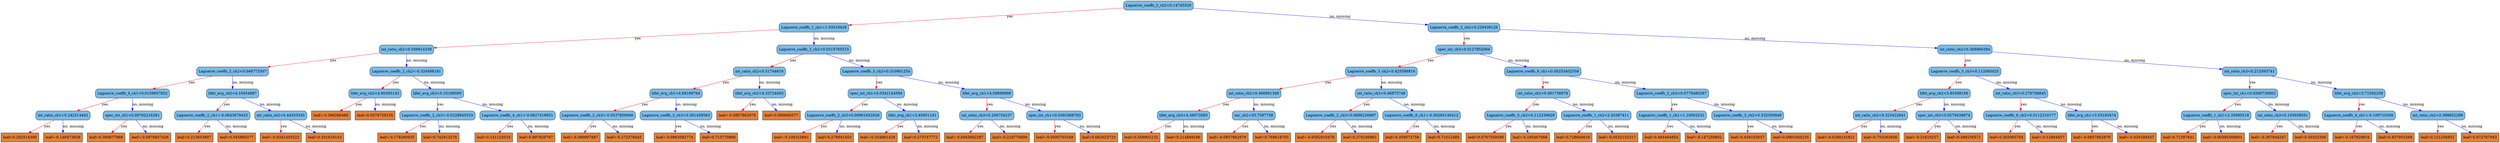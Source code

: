 digraph {
	graph [bb="0,0,7886.8,567",
		rankdir=TB
	];
	node [label="\N"];
	0	[fillcolor="#78bceb",
		height=0.5,
		label="Laguerre_coeffs_2_ch2<0.14745529",
		pos="3959.9,549",
		shape=box,
		style="filled, rounded",
		width=3.0139];
	1	[fillcolor="#78bceb",
		height=0.5,
		label="Laguerre_coeffs_1_ch1<1.03519428",
		pos="2616.9,460.5",
		shape=box,
		style="filled, rounded",
		width=3.0139];
	0 -> 1	[color="#FF0000",
		label=yes,
		lp="3417.9,504.75",
		pos="e,2725.7,468.51 3851.1,540.99 3602.8,525 2995.9,485.91 2737,469.24"];
	2	[fillcolor="#78bceb",
		height=0.5,
		label="Laguerre_coeffs_2_ch2<0.229438126",
		pos="4661.9,460.5",
		shape=box,
		style="filled, rounded",
		width=3.1076];
	0 -> 2	[color="#0000FF",
		label="no, missing",
		lp="4405.8,504.75",
		pos="e,4549.5,475.35 4068.8,534.58 4195.9,518.92 4405.5,493.09 4538.5,476.71"];
	3	[fillcolor="#78bceb",
		height=0.5,
		label="int_ratio_ch2<0.509914339",
		pos="1257.9,372",
		shape=box,
		style="filled, rounded",
		width=2.3264];
	1 -> 3	[color="#FF0000",
		label=yes,
		lp="2068.9,416.25",
		pos="e,1341.8,378.34 2508,452.57 2248.6,436.06 1598,394.65 1353.1,379.06"];
	4	[fillcolor="#78bceb",
		height=0.5,
		label="Laguerre_coeffs_2_ch2<0.0315765515",
		pos="2616.9,372",
		shape=box,
		style="filled, rounded",
		width=3.2014];
	1 -> 4	[color="#0000FF",
		label="no, missing",
		lp="2648.8,416.25",
		pos="e,2616.9,390.35 2616.9,442.41 2616.9,430.76 2616.9,415.05 2616.9,401.52"];
	5	[fillcolor="#78bceb",
		height=0.5,
		label="spec_int_ch3<0.0127852084",
		pos="4661.9,372",
		shape=box,
		style="filled, rounded",
		width=2.4097];
	2 -> 5	[color="#FF0000",
		label=yes,
		lp="4670.9,416.25",
		pos="e,4661.9,390.35 4661.9,442.41 4661.9,430.76 4661.9,415.05 4661.9,401.52"];
	6	[fillcolor="#78bceb",
		height=0.5,
		label="int_ratio_ch2<0.368866384",
		pos="6196.9,372",
		shape=box,
		style="filled, rounded",
		width=2.3264];
	2 -> 6	[color="#0000FF",
		label="no, missing",
		lp="5598.8,416.25",
		pos="e,6113,377.72 4774.1,453.17 5063.7,436.86 5832.1,393.56 6101.7,378.36"];
	7	[fillcolor="#78bceb",
		height=0.5,
		label="Laguerre_coeffs_2_ch2<0.046773307",
		pos="760.88,283.5",
		shape=box,
		style="filled, rounded",
		width=3.1076];
	3 -> 7	[color="#FF0000",
		label=yes,
		lp="1063.9,327.75",
		pos="e,861.16,301.95 1173.8,356.38 1090.9,341.95 963.72,319.8 872.39,303.91"];
	8	[fillcolor="#78bceb",
		height=0.5,
		label="Laguerre_coeffs_2_ch2<-0.326498181",
		pos="1257.9,283.5",
		shape=box,
		style="filled, rounded",
		width=3.1701];
	3 -> 8	[color="#0000FF",
		label="no, missing",
		lp="1289.8,327.75",
		pos="e,1257.9,301.85 1257.9,353.91 1257.9,342.26 1257.9,326.55 1257.9,313.02"];
	9	[fillcolor="#78bceb",
		height=0.5,
		label="int_ratio_ch2<0.51744616",
		pos="2385.9,283.5",
		shape=box,
		style="filled, rounded",
		width=2.2326];
	4 -> 9	[color="#FF0000",
		label=yes,
		lp="2531.9,327.75",
		pos="e,2432.3,301.87 2570.4,353.6 2533.7,339.85 2482.2,320.58 2443,305.89"];
	10	[fillcolor="#78bceb",
		height=0.5,
		label="Laguerre_coeffs_3_ch2<0.310901254",
		pos="2796.9,283.5",
		shape=box,
		style="filled, rounded",
		width=3.1076];
	4 -> 10	[color="#0000FF",
		label="no, missing",
		lp="2755.8,327.75",
		pos="e,2760.6,301.91 2652.9,353.7 2680.9,340.25 2719.9,321.49 2750.3,306.89"];
	15	[fillcolor="#78bceb",
		height=0.5,
		label="Laguerre_coeffs_4_ch1<0.0159857832",
		pos="412.88,195",
		shape=box,
		style="filled, rounded",
		width=3.2014];
	7 -> 15	[color="#FF0000",
		label=yes,
		lp="627.88,239.25",
		pos="e,483.07,213.45 690.87,265.1 633.97,250.96 553.65,230.99 493.96,216.15"];
	16	[fillcolor="#78bceb",
		height=0.5,
		label="lifet_avg_ch2<4.16454887",
		pos="760.88,195",
		shape=box,
		style="filled, rounded",
		width=2.2639];
	7 -> 16	[color="#0000FF",
		label="no, missing",
		lp="792.75,239.25",
		pos="e,760.88,213.35 760.88,265.41 760.88,253.76 760.88,238.05 760.88,224.52"];
	17	[fillcolor="#78bceb",
		height=0.5,
		label="lifet_avg_ch2<4.60393143",
		pos="1178.9,195",
		shape=box,
		style="filled, rounded",
		width=2.2639];
	8 -> 17	[color="#FF0000",
		label=yes,
		lp="1234.9,239.25",
		pos="e,1194.7,213.35 1242.3,265.41 1230.9,252.93 1215.2,235.8 1202.3,221.68"];
	18	[fillcolor="#78bceb",
		height=0.5,
		label="lifet_avg_ch3<5.33198595",
		pos="1375.9,195",
		shape=box,
		style="filled, rounded",
		width=2.2639];
	8 -> 18	[color="#0000FF",
		label="no, missing",
		lp="1359.8,239.25",
		pos="e,1352.3,213.27 1281.5,265.2 1299.2,252.24 1323.6,234.34 1343.2,219.99"];
	31	[fillcolor="#78bceb",
		height=0.5,
		label="int_ratio_ch1<0.242514402",
		pos="193.88,106.5",
		shape=box,
		style="filled, rounded",
		width=2.3264];
	15 -> 31	[color="#FF0000",
		label=yes,
		lp="332.88,150.75",
		pos="e,237.86,124.87 368.82,176.6 334.15,162.9 285.64,143.75 248.5,129.08"];
	32	[fillcolor="#78bceb",
		height=0.5,
		label="spec_int_ch1<0.00762216281",
		pos="412.88,106.5",
		shape=box,
		style="filled, rounded",
		width=2.5035];
	15 -> 32	[color="#0000FF",
		label="no, missing",
		lp="444.75,150.75",
		pos="e,412.88,124.85 412.88,176.91 412.88,165.26 412.88,149.55 412.88,136.02"];
	33	[fillcolor="#78bceb",
		height=0.5,
		label="Laguerre_coeffs_2_ch1<-0.0643679425",
		pos="664.88,106.5",
		shape=box,
		style="filled, rounded",
		width=3.2639];
	16 -> 33	[color="#FF0000",
		label=yes,
		lp="730.88,150.75",
		pos="e,684.13,124.85 741.91,176.91 727.8,164.2 708.33,146.66 692.5,132.39"];
	34	[fillcolor="#78bceb",
		height=0.5,
		label="int_ratio_ch2<0.44353345",
		pos="880.88,106.5",
		shape=box,
		style="filled, rounded",
		width=2.2326];
	16 -> 34	[color="#0000FF",
		label="no, missing",
		lp="863.75,150.75",
		pos="e,856.92,124.77 784.87,176.7 802.86,163.74 827.69,145.84 847.6,131.49"];
	63	[fillcolor="#e48038",
		height=0.5,
		label="leaf=0.202514306",
		pos="57.875,18",
		shape=box,
		style=filled,
		width=1.6076];
	31 -> 63	[color="#FF0000",
		label=yes,
		lp="147.88,62.25",
		pos="e,85.023,36.267 166.68,88.203 146.02,75.062 117.38,56.846 94.67,42.403"];
	64	[fillcolor="#e48038",
		height=0.5,
		label="leaf=-0.140473828",
		pos="193.88,18",
		shape=box,
		style=filled,
		width=1.6701];
	31 -> 64	[color="#0000FF",
		label="no, missing",
		lp="225.75,62.25",
		pos="e,193.88,36.35 193.88,88.41 193.88,76.758 193.88,61.047 193.88,47.519"];
	65	[fillcolor="#e48038",
		height=0.5,
		label="leaf=0.300877988",
		pos="329.88,18",
		shape=box,
		style=filled,
		width=1.6076];
	32 -> 65	[color="#FF0000",
		label=yes,
		lp="387.88,62.25",
		pos="e,346.52,36.35 396.48,88.41 384.39,75.816 367.76,58.481 354.14,44.286"];
	66	[fillcolor="#e48038",
		height=0.5,
		label="leaf=-0.0976837426",
		pos="468.88,18",
		shape=box,
		style=filled,
		width=1.7639];
	32 -> 66	[color="#0000FF",
		label="no, missing",
		lp="478.75,62.25",
		pos="e,457.64,36.35 423.94,88.41 431.79,76.287 442.48,59.77 451.47,45.89"];
	67	[fillcolor="#e48038",
		height=0.5,
		label="leaf=0.213653997",
		pos="607.88,18",
		shape=box,
		style=filled,
		width=1.6076];
	33 -> 67	[color="#FF0000",
		label=yes,
		lp="650.88,62.25",
		pos="e,619.31,36.35 653.61,88.41 645.62,76.287 634.74,59.77 625.59,45.89"];
	68	[fillcolor="#e48038",
		height=0.5,
		label="leaf=0.545880377",
		pos="741.88,18",
		shape=box,
		style=filled,
		width=1.6076];
	33 -> 68	[color="#0000FF",
		label="no, missing",
		lp="742.75,62.25",
		pos="e,726.43,36.35 680.09,88.41 691.19,75.934 706.44,58.805 719.01,44.685"];
	69	[fillcolor="#e48038",
		height=0.5,
		label="leaf=-0.0341403522",
		pos="880.88,18",
		shape=box,
		style=filled,
		width=1.7639];
	34 -> 69	[color="#FF0000",
		label=yes,
		lp="889.88,62.25",
		pos="e,880.88,36.35 880.88,88.41 880.88,76.758 880.88,61.047 880.88,47.519"];
	70	[fillcolor="#e48038",
		height=0.5,
		label="leaf=0.331619143",
		pos="1019.9,18",
		shape=box,
		style=filled,
		width=1.6076];
	34 -> 70	[color="#0000FF",
		label="no, missing",
		lp="994.75,62.25",
		pos="e,992.13,36.267 908.67,88.203 929.88,75.003 959.32,56.683 982.58,42.209"];
	35	[fillcolor="#e48038",
		height=0.5,
		label="leaf=-0.396286488",
		pos="1039.9,106.5",
		shape=box,
		style=filled,
		width=1.6701];
	17 -> 35	[color="#FF0000",
		label=yes,
		lp="1130.9,150.75",
		pos="e,1067.6,124.77 1151.1,176.7 1129.9,163.5 1100.4,145.18 1077.2,130.71"];
	36	[fillcolor="#e48038",
		height=0.5,
		label="leaf=0.0579729155",
		pos="1178.9,106.5",
		shape=box,
		style=filled,
		width=1.7014];
	17 -> 36	[color="#0000FF",
		label="no, missing",
		lp="1210.8,150.75",
		pos="e,1178.9,124.85 1178.9,176.91 1178.9,165.26 1178.9,149.55 1178.9,136.02"];
	37	[fillcolor="#78bceb",
		height=0.5,
		label="Laguerre_coeffs_2_ch3<-0.0228845533",
		pos="1375.9,106.5",
		shape=box,
		style="filled, rounded",
		width=3.2639];
	18 -> 37	[color="#FF0000",
		label=yes,
		lp="1384.9,150.75",
		pos="e,1375.9,124.85 1375.9,176.91 1375.9,165.26 1375.9,149.55 1375.9,136.02"];
	38	[fillcolor="#78bceb",
		height=0.5,
		label="Laguerre_coeffs_4_ch1<-0.0627419651",
		pos="1628.9,106.5",
		shape=box,
		style="filled, rounded",
		width=3.2639];
	18 -> 38	[color="#0000FF",
		label="no, missing",
		lp="1557.8,150.75",
		pos="e,1578.1,124.87 1426.8,176.6 1467.3,162.73 1524.3,143.25 1567.4,128.51"];
	71	[fillcolor="#e48038",
		height=0.5,
		label="leaf=-0.178280935",
		pos="1248.9,18",
		shape=box,
		style=filled,
		width=1.6701];
	37 -> 71	[color="#FF0000",
		label=yes,
		lp="1332.9,62.25",
		pos="e,1274.2,36.267 1350.5,88.203 1331.3,75.12 1304.7,57.01 1283.5,42.597"];
	72	[fillcolor="#e48038",
		height=0.5,
		label="leaf=0.742013276",
		pos="1384.9,18",
		shape=box,
		style=filled,
		width=1.6076];
	37 -> 72	[color="#0000FF",
		label="no, missing",
		lp="1413.8,62.25",
		pos="e,1383.1,36.35 1377.7,88.41 1378.9,76.758 1380.5,61.047 1381.9,47.519"];
	73	[fillcolor="#e48038",
		height=0.5,
		label="leaf=0.141123533",
		pos="1523.9,18",
		shape=box,
		style=filled,
		width=1.6076];
	38 -> 73	[color="#FF0000",
		label=yes,
		lp="1594.9,62.25",
		pos="e,1544.8,36.267 1607.9,88.203 1592.3,75.356 1570.8,57.661 1553.5,43.38"];
	74	[fillcolor="#e48038",
		height=0.5,
		label="leaf=0.897629797",
		pos="1657.9,18",
		shape=box,
		style=filled,
		width=1.6076];
	38 -> 74	[color="#0000FF",
		label="no, missing",
		lp="1678.8,62.25",
		pos="e,1652.1,36.35 1634.6,88.41 1638.6,76.64 1643.9,60.729 1648.5,47.11"];
	19	[fillcolor="#78bceb",
		height=0.5,
		label="lifet_avg_ch1<4.68189764",
		pos="2128.9,195",
		shape=box,
		style="filled, rounded",
		width=2.2639];
	9 -> 19	[color="#FF0000",
		label=yes,
		lp="2289.9,239.25",
		pos="e,2180.5,213.37 2334.2,265.1 2293,251.23 2235.1,231.75 2191.3,217.01"];
	20	[fillcolor="#78bceb",
		height=0.5,
		label="lifet_avg_ch2<4.33724403",
		pos="2385.9,195",
		shape=box,
		style="filled, rounded",
		width=2.2639];
	9 -> 20	[color="#0000FF",
		label="no, missing",
		lp="2417.8,239.25",
		pos="e,2385.9,213.35 2385.9,265.41 2385.9,253.76 2385.9,238.05 2385.9,224.52"];
	21	[fillcolor="#78bceb",
		height=0.5,
		label="spec_int_ch1<0.0342144594",
		pos="2796.9,195",
		shape=box,
		style="filled, rounded",
		width=2.4097];
	10 -> 21	[color="#FF0000",
		label=yes,
		lp="2805.9,239.25",
		pos="e,2796.9,213.35 2796.9,265.41 2796.9,253.76 2796.9,238.05 2796.9,224.52"];
	22	[fillcolor="#78bceb",
		height=0.5,
		label="lifet_avg_ch1<4.59899998",
		pos="3109.9,195",
		shape=box,
		style="filled, rounded",
		width=2.2639];
	10 -> 22	[color="#0000FF",
		label="no, missing",
		lp="3013.8,239.25",
		pos="e,3046.7,213.45 2859.8,265.1 2910.7,251.05 2982.4,231.24 3035.9,216.43"];
	39	[fillcolor="#78bceb",
		height=0.5,
		label="Laguerre_coeffs_2_ch3<-0.0537859946",
		pos="1881.9,106.5",
		shape=box,
		style="filled, rounded",
		width=3.2639];
	19 -> 39	[color="#FF0000",
		label=yes,
		lp="2036.9,150.75",
		pos="e,1931.5,124.87 2079.2,176.6 2039.7,162.76 1984.2,143.34 1942.1,128.61"];
	40	[fillcolor="#78bceb",
		height=0.5,
		label="Laguerre_coeffs_3_ch3<0.361459583",
		pos="2128.9,106.5",
		shape=box,
		style="filled, rounded",
		width=3.1076];
	19 -> 40	[color="#0000FF",
		label="no, missing",
		lp="2160.8,150.75",
		pos="e,2128.9,124.85 2128.9,176.91 2128.9,165.26 2128.9,149.55 2128.9,136.02"];
	41	[fillcolor="#e48038",
		height=0.5,
		label="leaf=-0.0857862979",
		pos="2321.9,106.5",
		shape=box,
		style=filled,
		width=1.7639];
	20 -> 41	[color="#FF0000",
		label=yes,
		lp="2368.9,150.75",
		pos="e,2334.7,124.85 2373.2,176.91 2364.2,164.67 2351.8,147.95 2341.5,133.99"];
	42	[fillcolor="#e48038",
		height=0.5,
		label="leaf=0.900690377",
		pos="2460.9,106.5",
		shape=box,
		style=filled,
		width=1.6076];
	20 -> 42	[color="#0000FF",
		label="no, missing",
		lp="2462.8,150.75",
		pos="e,2445.8,124.85 2400.7,176.91 2411.5,164.43 2426.4,147.3 2438.6,133.18"];
	75	[fillcolor="#e48038",
		height=0.5,
		label="leaf=-0.390997887",
		pos="1827.9,18",
		shape=box,
		style=filled,
		width=1.6701];
	39 -> 75	[color="#FF0000",
		label=yes,
		lp="1868.9,62.25",
		pos="e,1838.7,36.35 1871.2,88.41 1863.6,76.287 1853.3,59.77 1844.7,45.89"];
	76	[fillcolor="#e48038",
		height=0.5,
		label="leaf=-0.272378445",
		pos="1965.9,18",
		shape=box,
		style=filled,
		width=1.6701];
	39 -> 76	[color="#0000FF",
		label="no, missing",
		lp="1963.8,62.25",
		pos="e,1949,36.35 1898.5,88.41 1910.7,75.816 1927.5,58.481 1941.3,44.286"];
	77	[fillcolor="#e48038",
		height=0.5,
		label="leaf=-0.0863592774",
		pos="2124.9,18",
		shape=box,
		style=filled,
		width=1.7639];
	40 -> 77	[color="#FF0000",
		label=yes,
		lp="2136.9,62.25",
		pos="e,2125.7,36.35 2128.1,88.41 2127.5,76.758 2126.8,61.047 2126.2,47.519"];
	78	[fillcolor="#e48038",
		height=0.5,
		label="leaf=0.713770866",
		pos="2263.9,18",
		shape=box,
		style=filled,
		width=1.6076];
	40 -> 78	[color="#0000FF",
		label="no, missing",
		lp="2240.8,62.25",
		pos="e,2236.9,36.267 2155.9,88.203 2176.4,75.062 2204.8,56.846 2227.4,42.403"];
	43	[fillcolor="#78bceb",
		height=0.5,
		label="Laguerre_coeffs_2_ch3<0.00961652026",
		pos="2655.9,106.5",
		shape=box,
		style="filled, rounded",
		width=3.2951];
	21 -> 43	[color="#FF0000",
		label=yes,
		lp="2748.9,150.75",
		pos="e,2684,124.77 2768.7,176.7 2747.2,163.5 2717.3,145.18 2693.7,130.71"];
	44	[fillcolor="#78bceb",
		height=0.5,
		label="lifet_avg_ch1<3.85951161",
		pos="2873.9,106.5",
		shape=box,
		style="filled, rounded",
		width=2.2639];
	21 -> 44	[color="#0000FF",
		label="no, missing",
		lp="2874.8,150.75",
		pos="e,2858.4,124.85 2812.1,176.91 2823.2,164.43 2838.4,147.3 2851,133.18"];
	45	[fillcolor="#78bceb",
		height=0.5,
		label="int_ratio_ch3<0.206754237",
		pos="3109.9,106.5",
		shape=box,
		style="filled, rounded",
		width=2.3264];
	22 -> 45	[color="#FF0000",
		label=yes,
		lp="3118.9,150.75",
		pos="e,3109.9,124.85 3109.9,176.91 3109.9,165.26 3109.9,149.55 3109.9,136.02"];
	46	[fillcolor="#78bceb",
		height=0.5,
		label="spec_int_ch1<0.0391868763",
		pos="3323.9,106.5",
		shape=box,
		style="filled, rounded",
		width=2.4097];
	22 -> 46	[color="#0000FF",
		label="no, missing",
		lp="3268.8,150.75",
		pos="e,3280.9,124.87 3152.9,176.6 3186.8,162.9 3234.2,143.75 3270.5,129.08"];
	79	[fillcolor="#e48038",
		height=0.5,
		label="leaf=-0.106310681",
		pos="2492.9,18",
		shape=box,
		style=filled,
		width=1.6701];
	43 -> 79	[color="#FF0000",
		label=yes,
		lp="2598.9,62.25",
		pos="e,2525.7,36.415 2623.3,88.203 2598.2,74.869 2563.2,56.313 2535.8,41.772"];
	80	[fillcolor="#e48038",
		height=0.5,
		label="leaf=0.278941453",
		pos="2628.9,18",
		shape=box,
		style=filled,
		width=1.6076];
	43 -> 80	[color="#0000FF",
		label="no, missing",
		lp="2676.8,62.25",
		pos="e,2634.3,36.35 2650.5,88.41 2646.9,76.64 2641.9,60.729 2637.6,47.11"];
	81	[fillcolor="#e48038",
		height=0.5,
		label="leaf=-0.334861428",
		pos="2764.9,18",
		shape=box,
		style=filled,
		width=1.6701];
	44 -> 81	[color="#FF0000",
		label=yes,
		lp="2838.9,62.25",
		pos="e,2786.6,36.267 2852.1,88.203 2835.9,75.356 2813.6,57.661 2795.6,43.38"];
	82	[fillcolor="#e48038",
		height=0.5,
		label="leaf=0.273747772",
		pos="2900.9,18",
		shape=box,
		style=filled,
		width=1.6076];
	44 -> 82	[color="#0000FF",
		label="no, missing",
		lp="2921.8,62.25",
		pos="e,2895.5,36.35 2879.2,88.41 2882.9,76.64 2887.8,60.729 2892.1,47.11"];
	83	[fillcolor="#e48038",
		height=0.5,
		label="leaf=-0.0463662297",
		pos="3039.9,18",
		shape=box,
		style=filled,
		width=1.7639];
	45 -> 83	[color="#FF0000",
		label=yes,
		lp="3090.9,62.25",
		pos="e,3053.9,36.35 3096,88.41 3086,76.051 3072.3,59.127 3061,45.085"];
	84	[fillcolor="#e48038",
		height=0.5,
		label="leaf=-0.218770608",
		pos="3181.9,18",
		shape=box,
		style=filled,
		width=1.6701];
	45 -> 84	[color="#0000FF",
		label="no, missing",
		lp="3184.8,62.25",
		pos="e,3167.4,36.35 3124.1,88.41 3134.4,76.051 3148.5,59.127 3160.2,45.085"];
	85	[fillcolor="#e48038",
		height=0.5,
		label="leaf=-0.0595703349",
		pos="3323.9,18",
		shape=box,
		style=filled,
		width=1.7639];
	46 -> 85	[color="#FF0000",
		label=yes,
		lp="3332.9,62.25",
		pos="e,3323.9,36.35 3323.9,88.41 3323.9,76.758 3323.9,61.047 3323.9,47.519"];
	86	[fillcolor="#e48038",
		height=0.5,
		label="leaf=0.662023723",
		pos="3462.9,18",
		shape=box,
		style=filled,
		width=1.6076];
	46 -> 86	[color="#0000FF",
		label="no, missing",
		lp="3437.8,62.25",
		pos="e,3435.1,36.267 3351.7,88.203 3372.9,75.003 3402.3,56.683 3425.6,42.209"];
	11	[fillcolor="#78bceb",
		height=0.5,
		label="Laguerre_coeffs_3_ch2<0.425588816",
		pos="4337.9,283.5",
		shape=box,
		style="filled, rounded",
		width=3.1076];
	5 -> 11	[color="#FF0000",
		label=yes,
		lp="4538.9,327.75",
		pos="e,4403.2,301.95 4596.7,353.6 4543.9,339.52 4469.6,319.66 4414.1,304.84"];
	12	[fillcolor="#78bceb",
		height=0.5,
		label="Laguerre_coeffs_8_ch1<0.00253402558",
		pos="4880.9,283.5",
		shape=box,
		style="filled, rounded",
		width=3.2951];
	5 -> 12	[color="#0000FF",
		label="no, missing",
		lp="4823.8,327.75",
		pos="e,4836.9,301.87 4705.9,353.6 4740.6,339.9 4789.1,320.75 4826.2,306.08"];
	13	[fillcolor="#78bceb",
		height=0.5,
		label="Laguerre_coeffs_5_ch3<0.112065025",
		pos="6196.9,283.5",
		shape=box,
		style="filled, rounded",
		width=3.1076];
	6 -> 13	[color="#FF0000",
		label=yes,
		lp="6205.9,327.75",
		pos="e,6196.9,301.85 6196.9,353.91 6196.9,342.26 6196.9,326.55 6196.9,313.02"];
	14	[fillcolor="#78bceb",
		height=0.5,
		label="int_ratio_ch3<0.212093741",
		pos="7030.9,283.5",
		shape=box,
		style="filled, rounded",
		width=2.3264];
	6 -> 14	[color="#0000FF",
		label="no, missing",
		lp="6720.8,327.75",
		pos="e,6946.9,293.21 6281,362.27 6437.4,346.05 6771.7,311.38 6935.9,294.35"];
	23	[fillcolor="#78bceb",
		height=0.5,
		label="int_ratio_ch2<0.460681349",
		pos="3951.9,195",
		shape=box,
		style="filled, rounded",
		width=2.3264];
	11 -> 23	[color="#FF0000",
		label=yes,
		lp="4188.9,239.25",
		pos="e,4029.7,213.45 4260.2,265.1 4196.7,250.87 4106.9,230.74 4040.6,215.88"];
	24	[fillcolor="#78bceb",
		height=0.5,
		label="int_ratio_ch2<0.46875748",
		pos="4337.9,195",
		shape=box,
		style="filled, rounded",
		width=2.2326];
	11 -> 24	[color="#0000FF",
		label="no, missing",
		lp="4369.8,239.25",
		pos="e,4337.9,213.35 4337.9,265.41 4337.9,253.76 4337.9,238.05 4337.9,224.52"];
	25	[fillcolor="#78bceb",
		height=0.5,
		label="int_ratio_ch2<0.491736978",
		pos="4880.9,195",
		shape=box,
		style="filled, rounded",
		width=2.3264];
	12 -> 25	[color="#FF0000",
		label=yes,
		lp="4889.9,239.25",
		pos="e,4880.9,213.35 4880.9,265.41 4880.9,253.76 4880.9,238.05 4880.9,224.52"];
	26	[fillcolor="#78bceb",
		height=0.5,
		label="Laguerre_coeffs_2_ch3<0.0776480287",
		pos="5268.9,195",
		shape=box,
		style="filled, rounded",
		width=3.2014];
	12 -> 26	[color="#0000FF",
		label="no, missing",
		lp="5141.8,239.25",
		pos="e,5190.6,213.45 4958.9,265.1 5022.8,250.87 5113,230.74 5179.7,215.88"];
	47	[fillcolor="#78bceb",
		height=0.5,
		label="lifet_avg_ch3<4.36072683",
		pos="3730.9,106.5",
		shape=box,
		style="filled, rounded",
		width=2.2639];
	23 -> 47	[color="#FF0000",
		label=yes,
		lp="3870.9,150.75",
		pos="e,3775.3,124.87 3907.4,176.6 3872.3,162.85 3823.1,143.58 3785.5,128.89"];
	48	[fillcolor="#78bceb",
		height=0.5,
		label="snr_ch2<35.7587738",
		pos="3951.9,106.5",
		shape=box,
		style="filled, rounded",
		width=1.8264];
	23 -> 48	[color="#0000FF",
		label="no, missing",
		lp="3983.8,150.75",
		pos="e,3951.9,124.85 3951.9,176.91 3951.9,165.26 3951.9,149.55 3951.9,136.02"];
	49	[fillcolor="#78bceb",
		height=0.5,
		label="Laguerre_coeffs_2_ch3<0.0896226987",
		pos="4226.9,106.5",
		shape=box,
		style="filled, rounded",
		width=3.2014];
	24 -> 49	[color="#FF0000",
		label=yes,
		lp="4301.9,150.75",
		pos="e,4249,124.77 4315.7,176.7 4299.1,163.8 4276.3,146 4257.9,131.68"];
	50	[fillcolor="#78bceb",
		height=0.5,
		label="Laguerre_coeffs_8_ch1<-0.00265140412",
		pos="4480.9,106.5",
		shape=box,
		style="filled, rounded",
		width=3.3576];
	24 -> 50	[color="#0000FF",
		label="no, missing",
		lp="4454.8,150.75",
		pos="e,4452.3,124.77 4366.5,176.7 4388.3,163.5 4418.6,145.18 4442.5,130.71"];
	87	[fillcolor="#e48038",
		height=0.5,
		label="leaf=0.559902132",
		pos="3596.9,18",
		shape=box,
		style=filled,
		width=1.6076];
	47 -> 87	[color="#FF0000",
		label=yes,
		lp="3685.9,62.25",
		pos="e,3623.6,36.267 3704.1,88.203 3683.7,75.062 3655.5,56.846 3633.1,42.403"];
	88	[fillcolor="#e48038",
		height=0.5,
		label="leaf=0.214869186",
		pos="3730.9,18",
		shape=box,
		style=filled,
		width=1.6076];
	47 -> 88	[color="#0000FF",
		label="no, missing",
		lp="3762.8,62.25",
		pos="e,3730.9,36.35 3730.9,88.41 3730.9,76.758 3730.9,61.047 3730.9,47.519"];
	89	[fillcolor="#e48038",
		height=0.5,
		label="leaf=-0.0857862979",
		pos="3869.9,18",
		shape=box,
		style=filled,
		width=1.7639];
	48 -> 89	[color="#FF0000",
		label=yes,
		lp="3927.9,62.25",
		pos="e,3886.3,36.35 3935.7,88.41 3923.8,75.934 3907.6,58.805 3894.2,44.685"];
	90	[fillcolor="#e48038",
		height=0.5,
		label="leaf=0.768618703",
		pos="4008.9,18",
		shape=box,
		style=filled,
		width=1.6076];
	48 -> 90	[color="#0000FF",
		label="no, missing",
		lp="4017.8,62.25",
		pos="e,3997.4,36.35 3963.1,88.41 3971.1,76.287 3982,59.77 3991.2,45.89"];
	91	[fillcolor="#e48038",
		height=0.5,
		label="leaf=-0.0582910478",
		pos="4147.9,18",
		shape=box,
		style=filled,
		width=1.7639];
	49 -> 91	[color="#FF0000",
		label=yes,
		lp="4203.9,62.25",
		pos="e,4163.7,36.35 4211.3,88.41 4199.9,75.934 4184.2,58.805 4171.3,44.685"];
	92	[fillcolor="#e48038",
		height=0.5,
		label="leaf=0.270186961",
		pos="4286.9,18",
		shape=box,
		style=filled,
		width=1.6076];
	49 -> 92	[color="#0000FF",
		label="no, missing",
		lp="4294.8,62.25",
		pos="e,4274.8,36.35 4238.7,88.41 4247.2,76.169 4258.8,59.449 4268.5,45.487"];
	93	[fillcolor="#e48038",
		height=0.5,
		label="leaf=0.359073758",
		pos="4420.9,18",
		shape=box,
		style=filled,
		width=1.6076];
	50 -> 93	[color="#FF0000",
		label=yes,
		lp="4465.9,62.25",
		pos="e,4432.9,36.35 4469,88.41 4460.5,76.169 4448.9,59.449 4439.2,45.487"];
	94	[fillcolor="#e48038",
		height=0.5,
		label="leaf=0.71012485",
		pos="4550.9,18",
		shape=box,
		style=filled,
		width=1.5139];
	50 -> 94	[color="#0000FF",
		label="no, missing",
		lp="4554.8,62.25",
		pos="e,4536.8,36.35 4494.7,88.41 4504.7,76.051 4518.4,59.127 4529.8,45.085"];
	51	[fillcolor="#78bceb",
		height=0.5,
		label="Laguerre_coeffs_5_ch2<0.112239629",
		pos="4777.9,106.5",
		shape=box,
		style="filled, rounded",
		width=3.1076];
	25 -> 51	[color="#FF0000",
		label=yes,
		lp="4847.9,150.75",
		pos="e,4798.5,124.85 4860.5,176.91 4845.2,164.08 4824.1,146.33 4807,131.99"];
	52	[fillcolor="#78bceb",
		height=0.5,
		label="Laguerre_coeffs_1_ch2<2.45387411",
		pos="5015.9,106.5",
		shape=box,
		style="filled, rounded",
		width=3.0139];
	25 -> 52	[color="#0000FF",
		label="no, missing",
		lp="4992.8,150.75",
		pos="e,4988.9,124.77 4907.9,176.7 4928.4,163.56 4956.8,145.35 4979.4,130.9"];
	53	[fillcolor="#78bceb",
		height=0.5,
		label="Laguerre_coeffs_1_ch1<1.10563231",
		pos="5268.9,106.5",
		shape=box,
		style="filled, rounded",
		width=3.0139];
	26 -> 53	[color="#FF0000",
		label=yes,
		lp="5277.9,150.75",
		pos="e,5268.9,124.85 5268.9,176.91 5268.9,165.26 5268.9,149.55 5268.9,136.02"];
	54	[fillcolor="#78bceb",
		height=0.5,
		label="Laguerre_coeffs_3_ch2<0.532300949",
		pos="5509.9,106.5",
		shape=box,
		style="filled, rounded",
		width=3.1076];
	26 -> 54	[color="#0000FF",
		label="no, missing",
		lp="5443.8,150.75",
		pos="e,5461.5,124.87 5317.4,176.6 5355.8,162.79 5409.8,143.42 5450.8,128.7"];
	95	[fillcolor="#e48038",
		height=0.5,
		label="leaf=0.0767550096",
		pos="4684.9,18",
		shape=box,
		style=filled,
		width=1.7014];
	51 -> 95	[color="#FF0000",
		label=yes,
		lp="4748.9,62.25",
		pos="e,4703.5,36.35 4759.5,88.41 4745.8,75.698 4727,58.157 4711.6,43.889"];
	96	[fillcolor="#e48038",
		height=0.5,
		label="leaf=-0.195467666",
		pos="4823.9,18",
		shape=box,
		style=filled,
		width=1.6701];
	51 -> 96	[color="#0000FF",
		label="no, missing",
		lp="4837.8,62.25",
		pos="e,4814.6,36.35 4787,88.41 4793.3,76.405 4802,60.091 4809.4,46.295"];
	97	[fillcolor="#e48038",
		height=0.5,
		label="leaf=0.728640616",
		pos="4959.9,18",
		shape=box,
		style=filled,
		width=1.6076];
	52 -> 97	[color="#FF0000",
		label=yes,
		lp="5002.9,62.25",
		pos="e,4971.1,36.35 5004.8,88.41 4997,76.287 4986.3,59.77 4977.3,45.89"];
	98	[fillcolor="#e48038",
		height=0.5,
		label="leaf=-0.0532152317",
		pos="5098.9,18",
		shape=box,
		style=filled,
		width=1.7639];
	52 -> 98	[color="#0000FF",
		label="no, missing",
		lp="5096.8,62.25",
		pos="e,5082.2,36.35 5032.3,88.41 5044.4,75.816 5061,58.481 5074.6,44.286"];
	99	[fillcolor="#e48038",
		height=0.5,
		label="leaf=0.484464854",
		pos="5237.9,18",
		shape=box,
		style=filled,
		width=1.6076];
	53 -> 99	[color="#FF0000",
		label=yes,
		lp="5265.9,62.25",
		pos="e,5244.1,36.35 5262.8,88.41 5258.5,76.64 5252.8,60.729 5247.9,47.11"];
	100	[fillcolor="#e48038",
		height=0.5,
		label="leaf=-0.147259802",
		pos="5373.9,18",
		shape=box,
		style=filled,
		width=1.6701];
	53 -> 100	[color="#0000FF",
		label="no, missing",
		lp="5362.8,62.25",
		pos="e,5352.9,36.267 5289.9,88.203 5305.5,75.356 5326.9,57.661 5344.3,43.38"];
	101	[fillcolor="#e48038",
		height=0.5,
		label="leaf=0.439103037",
		pos="5509.9,18",
		shape=box,
		style=filled,
		width=1.6076];
	54 -> 101	[color="#FF0000",
		label=yes,
		lp="5518.9,62.25",
		pos="e,5509.9,36.35 5509.9,88.41 5509.9,76.758 5509.9,61.047 5509.9,47.519"];
	102	[fillcolor="#e48038",
		height=0.5,
		label="leaf=0.0901044235",
		pos="5646.9,18",
		shape=box,
		style=filled,
		width=1.7014];
	54 -> 102	[color="#0000FF",
		label="no, missing",
		lp="5622.8,62.25",
		pos="e,5619.5,36.267 5537.3,88.203 5558.1,75.062 5586.9,56.846 5609.8,42.403"];
	27	[fillcolor="#78bceb",
		height=0.5,
		label="lifet_avg_ch2<3.85498166",
		pos="6129.9,195",
		shape=box,
		style="filled, rounded",
		width=2.2639];
	13 -> 27	[color="#FF0000",
		label=yes,
		lp="6178.9,239.25",
		pos="e,6143.3,213.35 6183.6,265.41 6174.1,253.05 6161,236.13 6150.1,222.08"];
	28	[fillcolor="#78bceb",
		height=0.5,
		label="int_ratio_ch3<0.276706845",
		pos="6361.9,195",
		shape=box,
		style="filled, rounded",
		width=2.3264];
	13 -> 28	[color="#0000FF",
		label="no, missing",
		lp="6326.8,239.25",
		pos="e,6328.7,213.41 6229.9,265.2 6255.4,251.81 6291,233.15 6318.8,218.58"];
	29	[fillcolor="#78bceb",
		height=0.5,
		label="spec_int_ch1<0.0266736802",
		pos="7030.9,195",
		shape=box,
		style="filled, rounded",
		width=2.4097];
	14 -> 29	[color="#FF0000",
		label=yes,
		lp="7039.9,239.25",
		pos="e,7030.9,213.35 7030.9,265.41 7030.9,253.76 7030.9,238.05 7030.9,224.52"];
	30	[fillcolor="#78bceb",
		height=0.5,
		label="lifet_avg_ch2<3.71592259",
		pos="7431.9,195",
		shape=box,
		style="filled, rounded",
		width=2.2639];
	14 -> 30	[color="#0000FF",
		label="no, missing",
		lp="7299.8,239.25",
		pos="e,7351,213.45 7111.5,265.1 7177.6,250.84 7271.2,230.66 7340.1,215.79"];
	55	[fillcolor="#78bceb",
		height=0.5,
		label="int_ratio_ch2<0.323422641",
		pos="5928.9,106.5",
		shape=box,
		style="filled, rounded",
		width=2.3264];
	27 -> 55	[color="#FF0000",
		label=yes,
		lp="6056.9,150.75",
		pos="e,5969.3,124.91 6089.7,176.7 6058,163.08 6013.7,143.99 5979.6,129.32"];
	56	[fillcolor="#78bceb",
		height=0.5,
		label="spec_int_ch3<0.0279439874",
		pos="6129.9,106.5",
		shape=box,
		style="filled, rounded",
		width=2.4097];
	27 -> 56	[color="#0000FF",
		label="no, missing",
		lp="6161.8,150.75",
		pos="e,6129.9,124.85 6129.9,176.91 6129.9,165.26 6129.9,149.55 6129.9,136.02"];
	57	[fillcolor="#78bceb",
		height=0.5,
		label="Laguerre_coeffs_9_ch2<0.0112210177",
		pos="6361.9,106.5",
		shape=box,
		style="filled, rounded",
		width=3.2014];
	28 -> 57	[color="#FF0000",
		label=yes,
		lp="6370.9,150.75",
		pos="e,6361.9,124.85 6361.9,176.91 6361.9,165.26 6361.9,149.55 6361.9,136.02"];
	58	[fillcolor="#78bceb",
		height=0.5,
		label="lifet_avg_ch1<3.03193474",
		pos="6599.9,106.5",
		shape=box,
		style="filled, rounded",
		width=2.2639];
	28 -> 58	[color="#0000FF",
		label="no, missing",
		lp="6534.8,150.75",
		pos="e,6552.1,124.87 6409.8,176.6 6447.7,162.82 6500.8,143.5 6541.3,128.79"];
	103	[fillcolor="#e48038",
		height=0.5,
		label="leaf=-0.0280101821",
		pos="5789.9,18",
		shape=box,
		style=filled,
		width=1.7639];
	55 -> 103	[color="#FF0000",
		label=yes,
		lp="5880.9,62.25",
		pos="e,5817.6,36.267 5901.1,88.203 5879.9,75.003 5850.4,56.683 5827.2,42.209"];
	104	[fillcolor="#e48038",
		height=0.5,
		label="leaf=0.753263056",
		pos="5928.9,18",
		shape=box,
		style=filled,
		width=1.6076];
	55 -> 104	[color="#0000FF",
		label="no, missing",
		lp="5960.8,62.25",
		pos="e,5928.9,36.35 5928.9,88.41 5928.9,76.758 5928.9,61.047 5928.9,47.519"];
	105	[fillcolor="#e48038",
		height=0.5,
		label="leaf=-0.21610257",
		pos="6061.9,18",
		shape=box,
		style=filled,
		width=1.5764];
	56 -> 105	[color="#FF0000",
		label=yes,
		lp="6111.9,62.25",
		pos="e,6075.5,36.35 6116.4,88.41 6106.7,76.051 6093.4,59.127 6082.4,45.085"];
	106	[fillcolor="#e48038",
		height=0.5,
		label="leaf=0.489250571",
		pos="6194.9,18",
		shape=box,
		style=filled,
		width=1.6076];
	56 -> 106	[color="#0000FF",
		label="no, missing",
		lp="6200.8,62.25",
		pos="e,6181.8,36.35 6142.7,88.41 6151.9,76.169 6164.5,59.449 6175,45.487"];
	107	[fillcolor="#e48038",
		height=0.5,
		label="leaf=0.355965704",
		pos="6328.9,18",
		shape=box,
		style=filled,
		width=1.6076];
	57 -> 107	[color="#FF0000",
		label=yes,
		lp="6357.9,62.25",
		pos="e,6335.5,36.35 6355.4,88.41 6350.8,76.522 6344.7,60.41 6339.4,46.702"];
	108	[fillcolor="#e48038",
		height=0.5,
		label="leaf=-0.12684457",
		pos="6461.9,18",
		shape=box,
		style=filled,
		width=1.5764];
	57 -> 108	[color="#0000FF",
		label="no, missing",
		lp="6452.8,62.25",
		pos="e,6441.8,36.35 6381.6,88.41 6396.5,75.581 6417,57.831 6433.6,43.493"];
	109	[fillcolor="#e48038",
		height=0.5,
		label="leaf=-0.0857862979",
		pos="6599.9,18",
		shape=box,
		style=filled,
		width=1.7639];
	58 -> 109	[color="#FF0000",
		label=yes,
		lp="6608.9,62.25",
		pos="e,6599.9,36.35 6599.9,88.41 6599.9,76.758 6599.9,61.047 6599.9,47.519"];
	110	[fillcolor="#e48038",
		height=0.5,
		label="leaf=-0.420188457",
		pos="6741.9,18",
		shape=box,
		style=filled,
		width=1.6701];
	58 -> 110	[color="#0000FF",
		label="no, missing",
		lp="6715.8,62.25",
		pos="e,6713.5,36.267 6628.3,88.203 6649.9,75.003 6680,56.683 6703.8,42.209"];
	59	[fillcolor="#78bceb",
		height=0.5,
		label="Laguerre_coeffs_1_ch1<2.35985518",
		pos="6977.9,106.5",
		shape=box,
		style="filled, rounded",
		width=3.0139];
	29 -> 59	[color="#FF0000",
		label=yes,
		lp="7018.9,150.75",
		pos="e,6988.5,124.85 7020.4,176.91 7013,164.79 7002.9,148.27 6994.4,134.39"];
	60	[fillcolor="#78bceb",
		height=0.5,
		label="int_ratio_ch3<0.193958551",
		pos="7187.9,106.5",
		shape=box,
		style="filled, rounded",
		width=2.3264];
	29 -> 60	[color="#0000FF",
		label="no, missing",
		lp="7155.8,150.75",
		pos="e,7156.3,124.91 7062.3,176.7 7086.4,163.43 7119.9,144.98 7146.2,130.46"];
	61	[fillcolor="#78bceb",
		height=0.5,
		label="Laguerre_coeffs_4_ch1<-0.109710336",
		pos="7431.9,106.5",
		shape=box,
		style="filled, rounded",
		width=3.1701];
	30 -> 61	[color="#FF0000",
		label=yes,
		lp="7440.9,150.75",
		pos="e,7431.9,124.85 7431.9,176.91 7431.9,165.26 7431.9,149.55 7431.9,136.02"];
	62	[fillcolor="#78bceb",
		height=0.5,
		label="int_ratio_ch2<0.398852289",
		pos="7694.9,106.5",
		shape=box,
		style="filled, rounded",
		width=2.3264];
	30 -> 62	[color="#0000FF",
		label="no, missing",
		lp="7619.8,150.75",
		pos="e,7642.1,124.87 7484.8,176.6 7527,162.7 7586.4,143.17 7631.3,128.42"];
	111	[fillcolor="#e48038",
		height=0.5,
		label="leaf=0.71397841",
		pos="6874.9,18",
		shape=box,
		style=filled,
		width=1.5139];
	59 -> 111	[color="#FF0000",
		label=yes,
		lp="6944.9,62.25",
		pos="e,6895.5,36.35 6957.5,88.41 6942.2,75.581 6921.1,57.831 6904,43.493"];
	112	[fillcolor="#e48038",
		height=0.5,
		label="leaf=-0.00395308901",
		pos="7013.9,18",
		shape=box,
		style=filled,
		width=1.8576];
	59 -> 112	[color="#0000FF",
		label="no, missing",
		lp="7031.8,62.25",
		pos="e,7006.7,36.35 6985,88.41 6989.9,76.522 6996.6,60.41 7002.3,46.702"];
	113	[fillcolor="#e48038",
		height=0.5,
		label="leaf=-0.267944247",
		pos="7158.9,18",
		shape=box,
		style=filled,
		width=1.6701];
	60 -> 113	[color="#FF0000",
		label=yes,
		lp="7185.9,62.25",
		pos="e,7164.7,36.35 7182.1,88.41 7178.2,76.64 7172.9,60.729 7168.3,47.11"];
	114	[fillcolor="#e48038",
		height=0.5,
		label="leaf=0.30332306",
		pos="7291.9,18",
		shape=box,
		style=filled,
		width=1.5139];
	60 -> 114	[color="#0000FF",
		label="no, missing",
		lp="7281.8,62.25",
		pos="e,7271,36.35 7208.4,88.41 7223.8,75.581 7245.2,57.831 7262.4,43.493"];
	115	[fillcolor="#e48038",
		height=0.5,
		label="leaf=-0.167829916",
		pos="7424.9,18",
		shape=box,
		style=filled,
		width=1.6701];
	61 -> 115	[color="#FF0000",
		label=yes,
		lp="7438.9,62.25",
		pos="e,7426.3,36.35 7430.5,88.41 7429.5,76.758 7428.3,61.047 7427.2,47.519"];
	116	[fillcolor="#e48038",
		height=0.5,
		label="leaf=0.837953269",
		pos="7560.9,18",
		shape=box,
		style=filled,
		width=1.6076];
	61 -> 116	[color="#0000FF",
		label="no, missing",
		lp="7540.8,62.25",
		pos="e,7535.1,36.267 7457.7,88.203 7477.2,75.12 7504.2,57.01 7525.7,42.597"];
	117	[fillcolor="#e48038",
		height=0.5,
		label="leaf=0.121256851",
		pos="7694.9,18",
		shape=box,
		style=filled,
		width=1.6076];
	62 -> 117	[color="#FF0000",
		label=yes,
		lp="7703.9,62.25",
		pos="e,7694.9,36.35 7694.9,88.41 7694.9,76.758 7694.9,61.047 7694.9,47.519"];
	118	[fillcolor="#e48038",
		height=0.5,
		label="leaf=0.672767043",
		pos="7828.9,18",
		shape=box,
		style=filled,
		width=1.6076];
	62 -> 118	[color="#0000FF",
		label="no, missing",
		lp="7806.8,62.25",
		pos="e,7802.1,36.267 7721.7,88.203 7742,75.062 7770.2,56.846 7792.6,42.403"];
}
